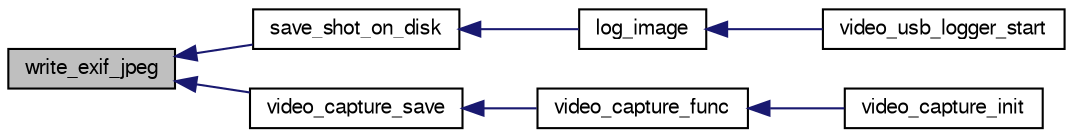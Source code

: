 digraph "write_exif_jpeg"
{
  edge [fontname="FreeSans",fontsize="10",labelfontname="FreeSans",labelfontsize="10"];
  node [fontname="FreeSans",fontsize="10",shape=record];
  rankdir="LR";
  Node1 [label="write_exif_jpeg",height=0.2,width=0.4,color="black", fillcolor="grey75", style="filled", fontcolor="black"];
  Node1 -> Node2 [dir="back",color="midnightblue",fontsize="10",style="solid",fontname="FreeSans"];
  Node2 [label="save_shot_on_disk",height=0.2,width=0.4,color="black", fillcolor="white", style="filled",URL="$video__usb__logger_8c.html#abc8ecf0e87a6e3a49488238acc2ceee8"];
  Node2 -> Node3 [dir="back",color="midnightblue",fontsize="10",style="solid",fontname="FreeSans"];
  Node3 [label="log_image",height=0.2,width=0.4,color="black", fillcolor="white", style="filled",URL="$video__usb__logger_8c.html#a8dfbc751f11f51fb2020f0b6c3409510"];
  Node3 -> Node4 [dir="back",color="midnightblue",fontsize="10",style="solid",fontname="FreeSans"];
  Node4 [label="video_usb_logger_start",height=0.2,width=0.4,color="black", fillcolor="white", style="filled",URL="$video__usb__logger_8h.html#a371634939fbb925daf5f698a8f9fad1f",tooltip="Start the file logger and open a new file. "];
  Node1 -> Node5 [dir="back",color="midnightblue",fontsize="10",style="solid",fontname="FreeSans"];
  Node5 [label="video_capture_save",height=0.2,width=0.4,color="black", fillcolor="white", style="filled",URL="$video__capture_8c.html#a827eff900b2ec2115c0098701f7a2706"];
  Node5 -> Node6 [dir="back",color="midnightblue",fontsize="10",style="solid",fontname="FreeSans"];
  Node6 [label="video_capture_func",height=0.2,width=0.4,color="black", fillcolor="white", style="filled",URL="$video__capture_8c.html#a3e437d208a036f18893d795ea51bad16"];
  Node6 -> Node7 [dir="back",color="midnightblue",fontsize="10",style="solid",fontname="FreeSans"];
  Node7 [label="video_capture_init",height=0.2,width=0.4,color="black", fillcolor="white", style="filled",URL="$video__capture_8h.html#afd5936d0a4d5e8abd118dfac97638829"];
}
